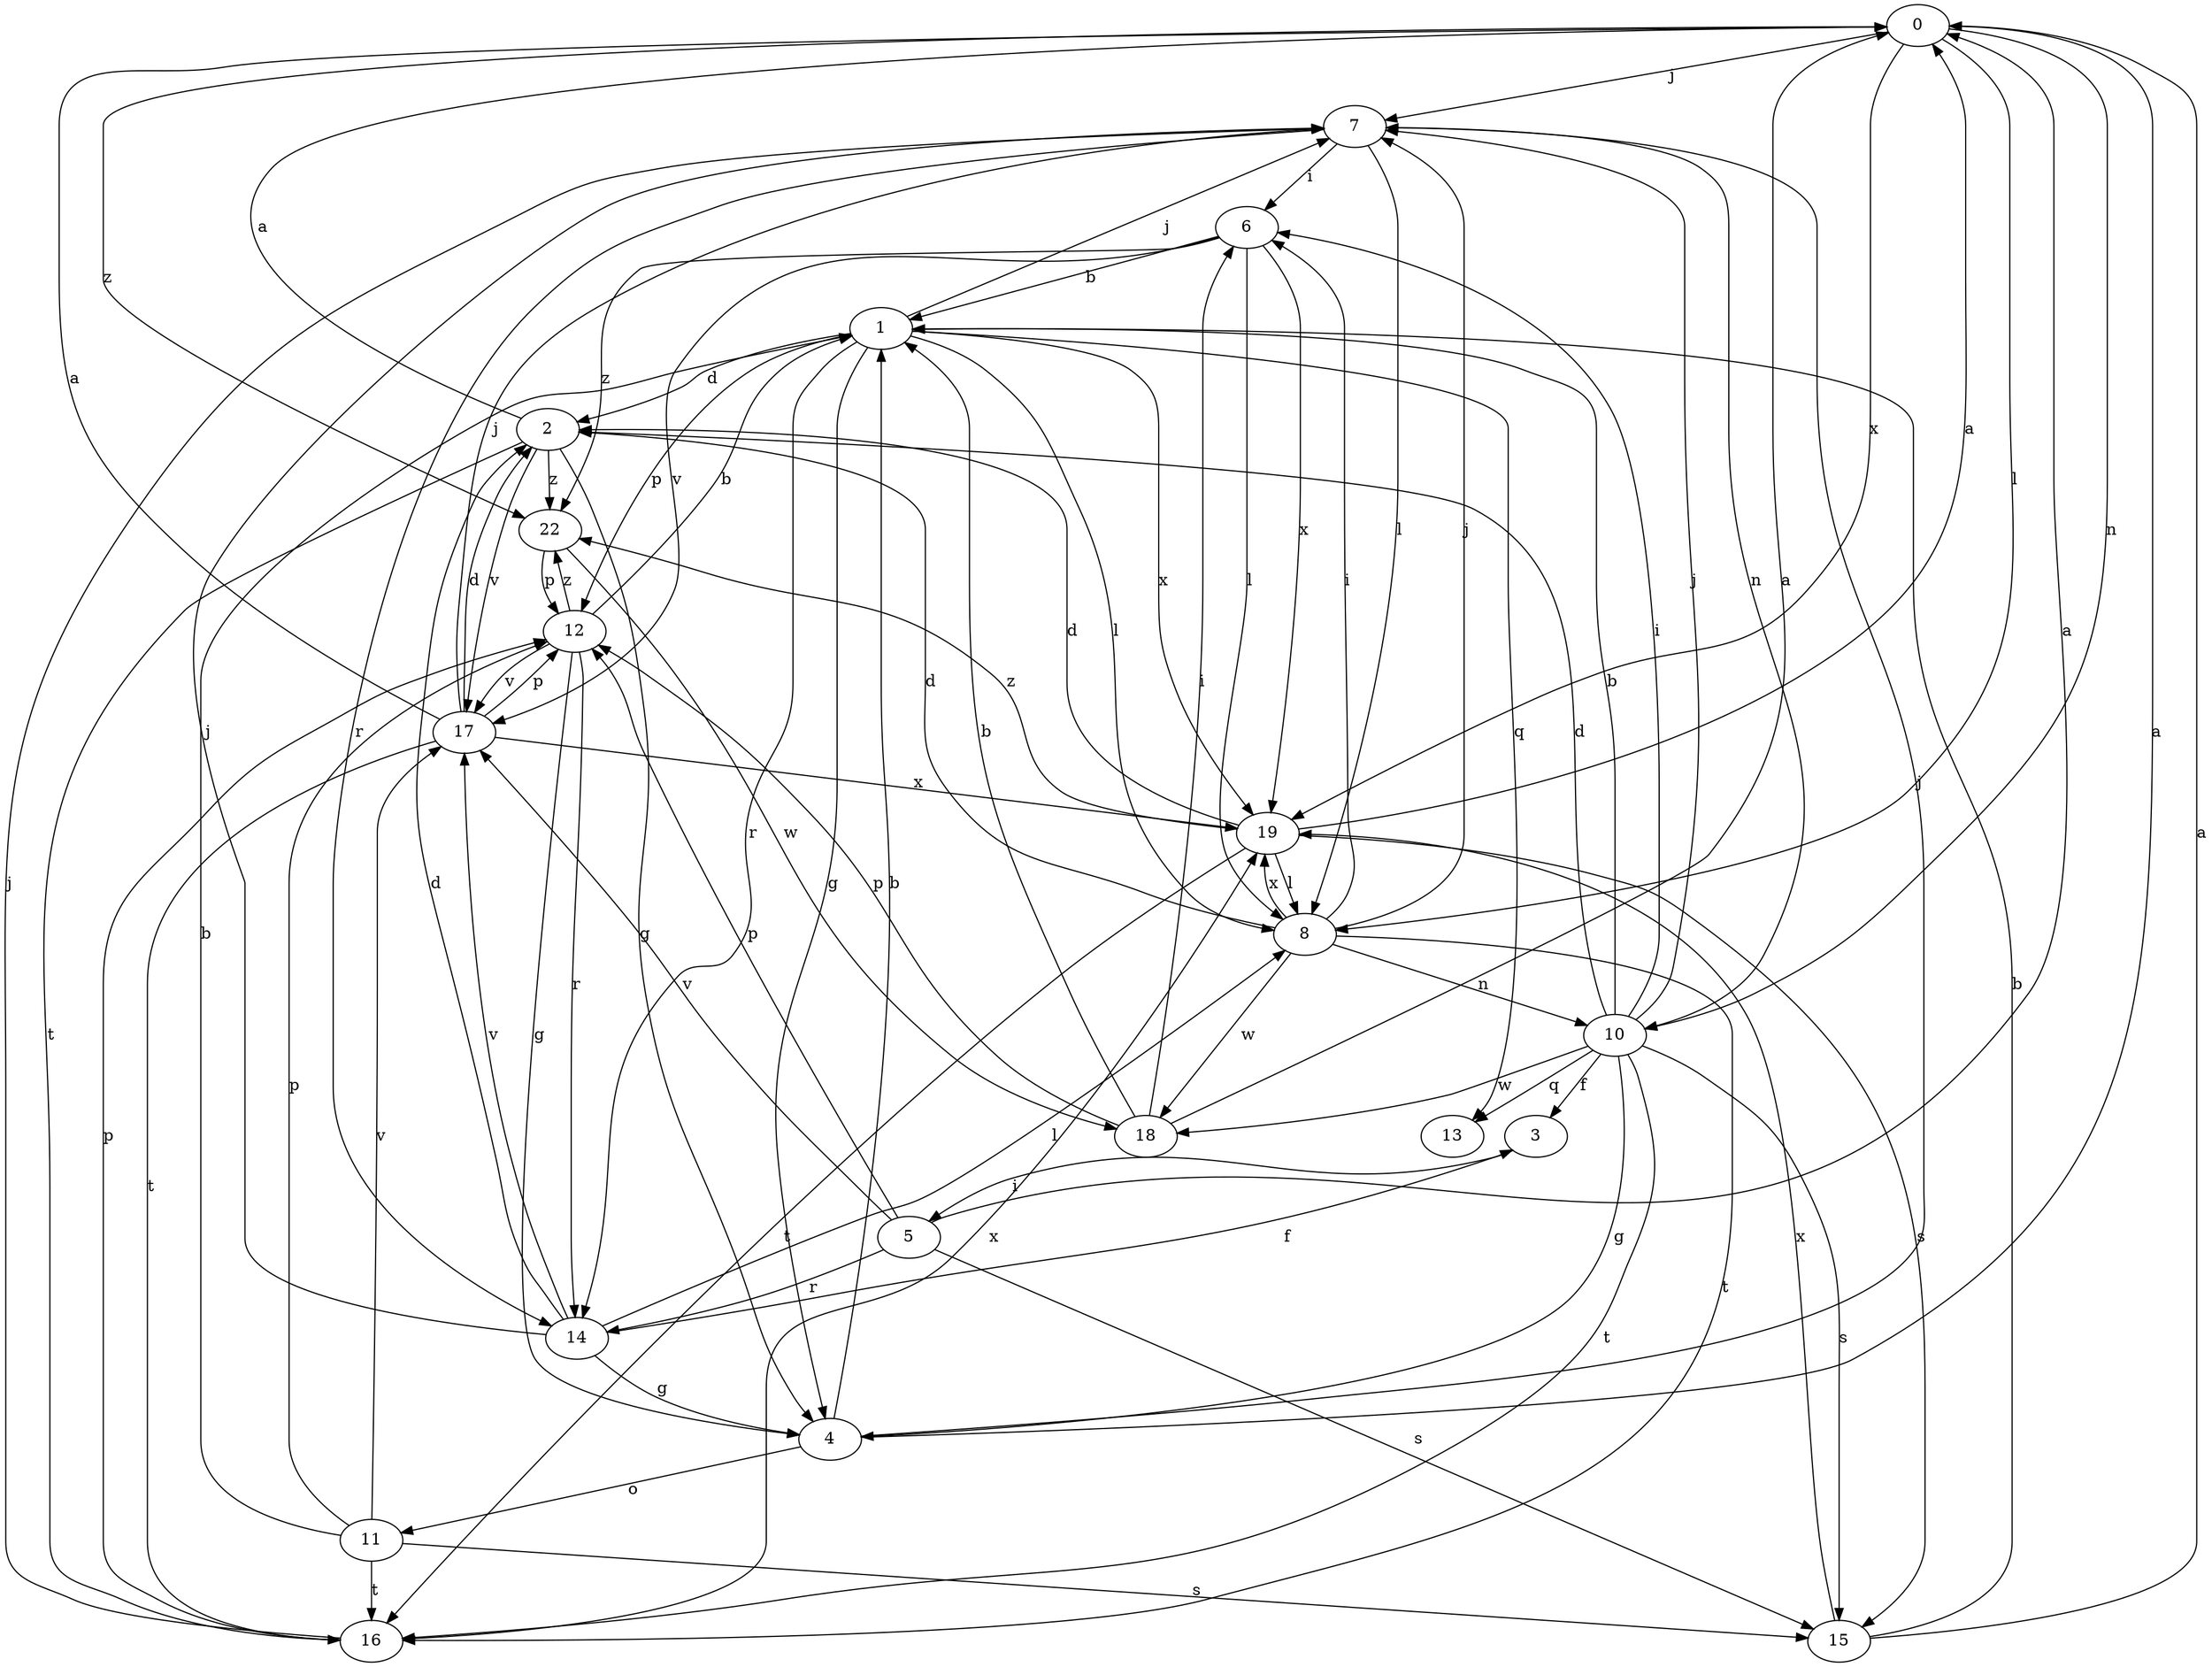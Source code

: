 strict digraph  {
0;
1;
2;
3;
4;
5;
6;
7;
8;
10;
11;
12;
13;
14;
15;
16;
17;
18;
19;
22;
0 -> 7  [label=j];
0 -> 8  [label=l];
0 -> 10  [label=n];
0 -> 19  [label=x];
0 -> 22  [label=z];
1 -> 2  [label=d];
1 -> 4  [label=g];
1 -> 7  [label=j];
1 -> 8  [label=l];
1 -> 12  [label=p];
1 -> 13  [label=q];
1 -> 14  [label=r];
1 -> 19  [label=x];
2 -> 0  [label=a];
2 -> 4  [label=g];
2 -> 16  [label=t];
2 -> 17  [label=v];
2 -> 22  [label=z];
3 -> 5  [label=i];
4 -> 0  [label=a];
4 -> 1  [label=b];
4 -> 7  [label=j];
4 -> 11  [label=o];
5 -> 0  [label=a];
5 -> 12  [label=p];
5 -> 14  [label=r];
5 -> 15  [label=s];
5 -> 17  [label=v];
6 -> 1  [label=b];
6 -> 8  [label=l];
6 -> 17  [label=v];
6 -> 19  [label=x];
6 -> 22  [label=z];
7 -> 6  [label=i];
7 -> 8  [label=l];
7 -> 10  [label=n];
7 -> 14  [label=r];
8 -> 2  [label=d];
8 -> 6  [label=i];
8 -> 7  [label=j];
8 -> 10  [label=n];
8 -> 16  [label=t];
8 -> 18  [label=w];
8 -> 19  [label=x];
10 -> 1  [label=b];
10 -> 2  [label=d];
10 -> 3  [label=f];
10 -> 4  [label=g];
10 -> 6  [label=i];
10 -> 7  [label=j];
10 -> 13  [label=q];
10 -> 15  [label=s];
10 -> 16  [label=t];
10 -> 18  [label=w];
11 -> 1  [label=b];
11 -> 12  [label=p];
11 -> 15  [label=s];
11 -> 16  [label=t];
11 -> 17  [label=v];
12 -> 1  [label=b];
12 -> 4  [label=g];
12 -> 14  [label=r];
12 -> 17  [label=v];
12 -> 22  [label=z];
14 -> 2  [label=d];
14 -> 3  [label=f];
14 -> 4  [label=g];
14 -> 7  [label=j];
14 -> 8  [label=l];
14 -> 17  [label=v];
15 -> 0  [label=a];
15 -> 1  [label=b];
15 -> 19  [label=x];
16 -> 7  [label=j];
16 -> 12  [label=p];
16 -> 19  [label=x];
17 -> 0  [label=a];
17 -> 2  [label=d];
17 -> 7  [label=j];
17 -> 12  [label=p];
17 -> 16  [label=t];
17 -> 19  [label=x];
18 -> 0  [label=a];
18 -> 1  [label=b];
18 -> 6  [label=i];
18 -> 12  [label=p];
19 -> 0  [label=a];
19 -> 2  [label=d];
19 -> 8  [label=l];
19 -> 15  [label=s];
19 -> 16  [label=t];
19 -> 22  [label=z];
22 -> 12  [label=p];
22 -> 18  [label=w];
}
